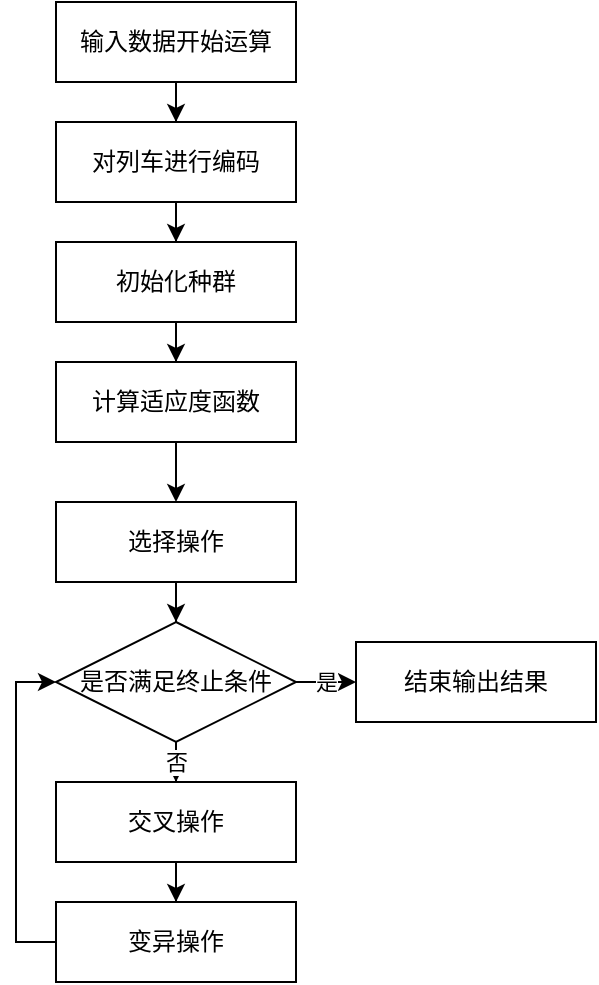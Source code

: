 <mxfile version="14.5.7" type="github">
  <diagram id="BsQKv6kvzaPoYbIWq4GO" name="Page-1">
    <mxGraphModel dx="326" dy="513" grid="1" gridSize="10" guides="1" tooltips="1" connect="1" arrows="1" fold="1" page="1" pageScale="1" pageWidth="827" pageHeight="1169" math="0" shadow="0">
      <root>
        <mxCell id="0" />
        <mxCell id="1" parent="0" />
        <mxCell id="lOIf5OIlS80hEo-pb_s2-11" style="edgeStyle=orthogonalEdgeStyle;rounded=0;orthogonalLoop=1;jettySize=auto;html=1;entryX=0;entryY=0.5;entryDx=0;entryDy=0;" edge="1" parent="1" source="_LWjVrq4vQnBGBesh3__-13" target="_LWjVrq4vQnBGBesh3__-3">
          <mxGeometry relative="1" as="geometry">
            <Array as="points">
              <mxPoint x="110" y="510" />
              <mxPoint x="110" y="380" />
            </Array>
          </mxGeometry>
        </mxCell>
        <mxCell id="_LWjVrq4vQnBGBesh3__-13" value="变异操作" style="whiteSpace=wrap;html=1;" parent="1" vertex="1">
          <mxGeometry x="130" y="490" width="120" height="40" as="geometry" />
        </mxCell>
        <mxCell id="lOIf5OIlS80hEo-pb_s2-8" style="edgeStyle=orthogonalEdgeStyle;rounded=0;orthogonalLoop=1;jettySize=auto;html=1;entryX=0.5;entryY=0;entryDx=0;entryDy=0;" edge="1" parent="1" source="_LWjVrq4vQnBGBesh3__-2" target="_LWjVrq4vQnBGBesh3__-10">
          <mxGeometry relative="1" as="geometry" />
        </mxCell>
        <mxCell id="_LWjVrq4vQnBGBesh3__-2" value="输入数据开始运算" style="whiteSpace=wrap;html=1;" parent="1" vertex="1">
          <mxGeometry x="130" y="40" width="120" height="40" as="geometry" />
        </mxCell>
        <mxCell id="lOIf5OIlS80hEo-pb_s2-2" value="否" style="edgeStyle=orthogonalEdgeStyle;rounded=0;orthogonalLoop=1;jettySize=auto;html=1;" edge="1" parent="1" source="_LWjVrq4vQnBGBesh3__-3" target="_LWjVrq4vQnBGBesh3__-11">
          <mxGeometry relative="1" as="geometry" />
        </mxCell>
        <mxCell id="lOIf5OIlS80hEo-pb_s2-9" value="是" style="edgeStyle=orthogonalEdgeStyle;rounded=0;orthogonalLoop=1;jettySize=auto;html=1;" edge="1" parent="1" source="_LWjVrq4vQnBGBesh3__-3" target="_LWjVrq4vQnBGBesh3__-16">
          <mxGeometry relative="1" as="geometry" />
        </mxCell>
        <mxCell id="_LWjVrq4vQnBGBesh3__-3" value="是否满足终止条件" style="rhombus;whiteSpace=wrap;html=1;" parent="1" vertex="1">
          <mxGeometry x="130" y="350" width="120" height="60" as="geometry" />
        </mxCell>
        <mxCell id="lOIf5OIlS80hEo-pb_s2-6" style="edgeStyle=orthogonalEdgeStyle;rounded=0;orthogonalLoop=1;jettySize=auto;html=1;" edge="1" parent="1" source="_LWjVrq4vQnBGBesh3__-5" target="_LWjVrq4vQnBGBesh3__-8">
          <mxGeometry relative="1" as="geometry" />
        </mxCell>
        <mxCell id="_LWjVrq4vQnBGBesh3__-5" value="初始化种群" style="whiteSpace=wrap;html=1;" parent="1" vertex="1">
          <mxGeometry x="130" y="160" width="120" height="40" as="geometry" />
        </mxCell>
        <mxCell id="lOIf5OIlS80hEo-pb_s2-5" style="edgeStyle=orthogonalEdgeStyle;rounded=0;orthogonalLoop=1;jettySize=auto;html=1;" edge="1" parent="1" source="_LWjVrq4vQnBGBesh3__-8" target="_LWjVrq4vQnBGBesh3__-15">
          <mxGeometry relative="1" as="geometry" />
        </mxCell>
        <mxCell id="_LWjVrq4vQnBGBesh3__-8" value="计算适应度函数" style="whiteSpace=wrap;html=1;" parent="1" vertex="1">
          <mxGeometry x="130" y="220" width="120" height="40" as="geometry" />
        </mxCell>
        <mxCell id="lOIf5OIlS80hEo-pb_s2-7" style="edgeStyle=orthogonalEdgeStyle;rounded=0;orthogonalLoop=1;jettySize=auto;html=1;" edge="1" parent="1" source="_LWjVrq4vQnBGBesh3__-10" target="_LWjVrq4vQnBGBesh3__-5">
          <mxGeometry relative="1" as="geometry" />
        </mxCell>
        <mxCell id="_LWjVrq4vQnBGBesh3__-10" value="对列车进行编码" style="whiteSpace=wrap;html=1;" parent="1" vertex="1">
          <mxGeometry x="130" y="100" width="120" height="40" as="geometry" />
        </mxCell>
        <mxCell id="lOIf5OIlS80hEo-pb_s2-3" style="edgeStyle=orthogonalEdgeStyle;rounded=0;orthogonalLoop=1;jettySize=auto;html=1;entryX=0.5;entryY=0;entryDx=0;entryDy=0;" edge="1" parent="1" source="_LWjVrq4vQnBGBesh3__-11" target="_LWjVrq4vQnBGBesh3__-13">
          <mxGeometry relative="1" as="geometry" />
        </mxCell>
        <mxCell id="_LWjVrq4vQnBGBesh3__-11" value="交叉操作" style="whiteSpace=wrap;html=1;" parent="1" vertex="1">
          <mxGeometry x="130" y="430" width="120" height="40" as="geometry" />
        </mxCell>
        <mxCell id="lOIf5OIlS80hEo-pb_s2-4" style="edgeStyle=orthogonalEdgeStyle;rounded=0;orthogonalLoop=1;jettySize=auto;html=1;" edge="1" parent="1" source="_LWjVrq4vQnBGBesh3__-15" target="_LWjVrq4vQnBGBesh3__-3">
          <mxGeometry relative="1" as="geometry" />
        </mxCell>
        <mxCell id="_LWjVrq4vQnBGBesh3__-15" value="选择操作" style="whiteSpace=wrap;html=1;" parent="1" vertex="1">
          <mxGeometry x="130" y="290" width="120" height="40" as="geometry" />
        </mxCell>
        <mxCell id="_LWjVrq4vQnBGBesh3__-16" value="结束输出结果" style="whiteSpace=wrap;html=1;" parent="1" vertex="1">
          <mxGeometry x="280" y="360" width="120" height="40" as="geometry" />
        </mxCell>
      </root>
    </mxGraphModel>
  </diagram>
</mxfile>
